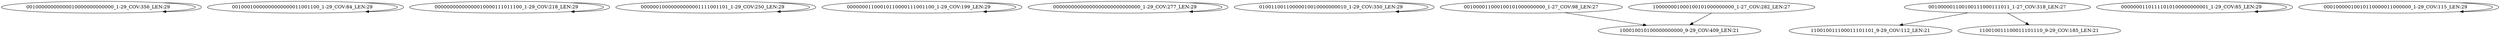digraph G {
    "00100000000000010000000000000_1-29_COV:356_LEN:29" -> "00100000000000010000000000000_1-29_COV:356_LEN:29";
    "00100010000000000000011001100_1-29_COV:84_LEN:29" -> "00100010000000000000011001100_1-29_COV:84_LEN:29";
    "00000000000000010000111011100_1-29_COV:218_LEN:29" -> "00000000000000010000111011100_1-29_COV:218_LEN:29";
    "00000010000000000001111001101_1-29_COV:250_LEN:29" -> "00000010000000000001111001101_1-29_COV:250_LEN:29";
    "00000001100010110000111001100_1-29_COV:199_LEN:29" -> "00000001100010110000111001100_1-29_COV:199_LEN:29";
    "00000000000000000000000000000_1-29_COV:277_LEN:29" -> "00000000000000000000000000000_1-29_COV:277_LEN:29";
    "01001100110000010010000000010_1-29_COV:350_LEN:29" -> "01001100110000010010000000010_1-29_COV:350_LEN:29";
    "001000011000100101000000000_1-27_COV:98_LEN:27" -> "100010010100000000000_9-29_COV:409_LEN:21";
    "001000001100100111000111011_1-27_COV:318_LEN:27" -> "110010011100011101101_9-29_COV:112_LEN:21";
    "001000001100100111000111011_1-27_COV:318_LEN:27" -> "110010011100011101110_9-29_COV:185_LEN:21";
    "00000001101111010100000000001_1-29_COV:85_LEN:29" -> "00000001101111010100000000001_1-29_COV:85_LEN:29";
    "00010000010010110000011000000_1-29_COV:115_LEN:29" -> "00010000010010110000011000000_1-29_COV:115_LEN:29";
    "100000001000100101000000000_1-27_COV:282_LEN:27" -> "100010010100000000000_9-29_COV:409_LEN:21";
}
